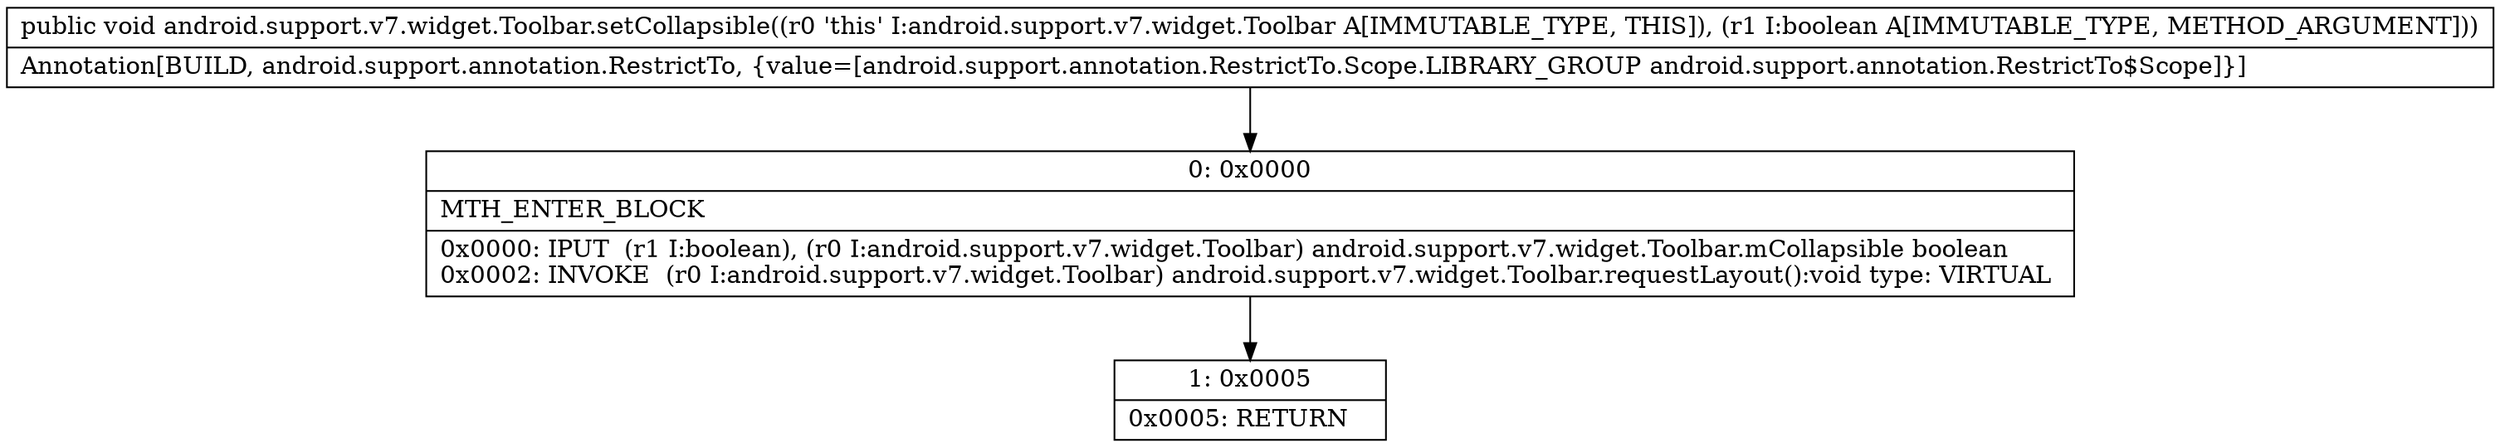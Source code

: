 digraph "CFG forandroid.support.v7.widget.Toolbar.setCollapsible(Z)V" {
Node_0 [shape=record,label="{0\:\ 0x0000|MTH_ENTER_BLOCK\l|0x0000: IPUT  (r1 I:boolean), (r0 I:android.support.v7.widget.Toolbar) android.support.v7.widget.Toolbar.mCollapsible boolean \l0x0002: INVOKE  (r0 I:android.support.v7.widget.Toolbar) android.support.v7.widget.Toolbar.requestLayout():void type: VIRTUAL \l}"];
Node_1 [shape=record,label="{1\:\ 0x0005|0x0005: RETURN   \l}"];
MethodNode[shape=record,label="{public void android.support.v7.widget.Toolbar.setCollapsible((r0 'this' I:android.support.v7.widget.Toolbar A[IMMUTABLE_TYPE, THIS]), (r1 I:boolean A[IMMUTABLE_TYPE, METHOD_ARGUMENT]))  | Annotation[BUILD, android.support.annotation.RestrictTo, \{value=[android.support.annotation.RestrictTo.Scope.LIBRARY_GROUP android.support.annotation.RestrictTo$Scope]\}]\l}"];
MethodNode -> Node_0;
Node_0 -> Node_1;
}

